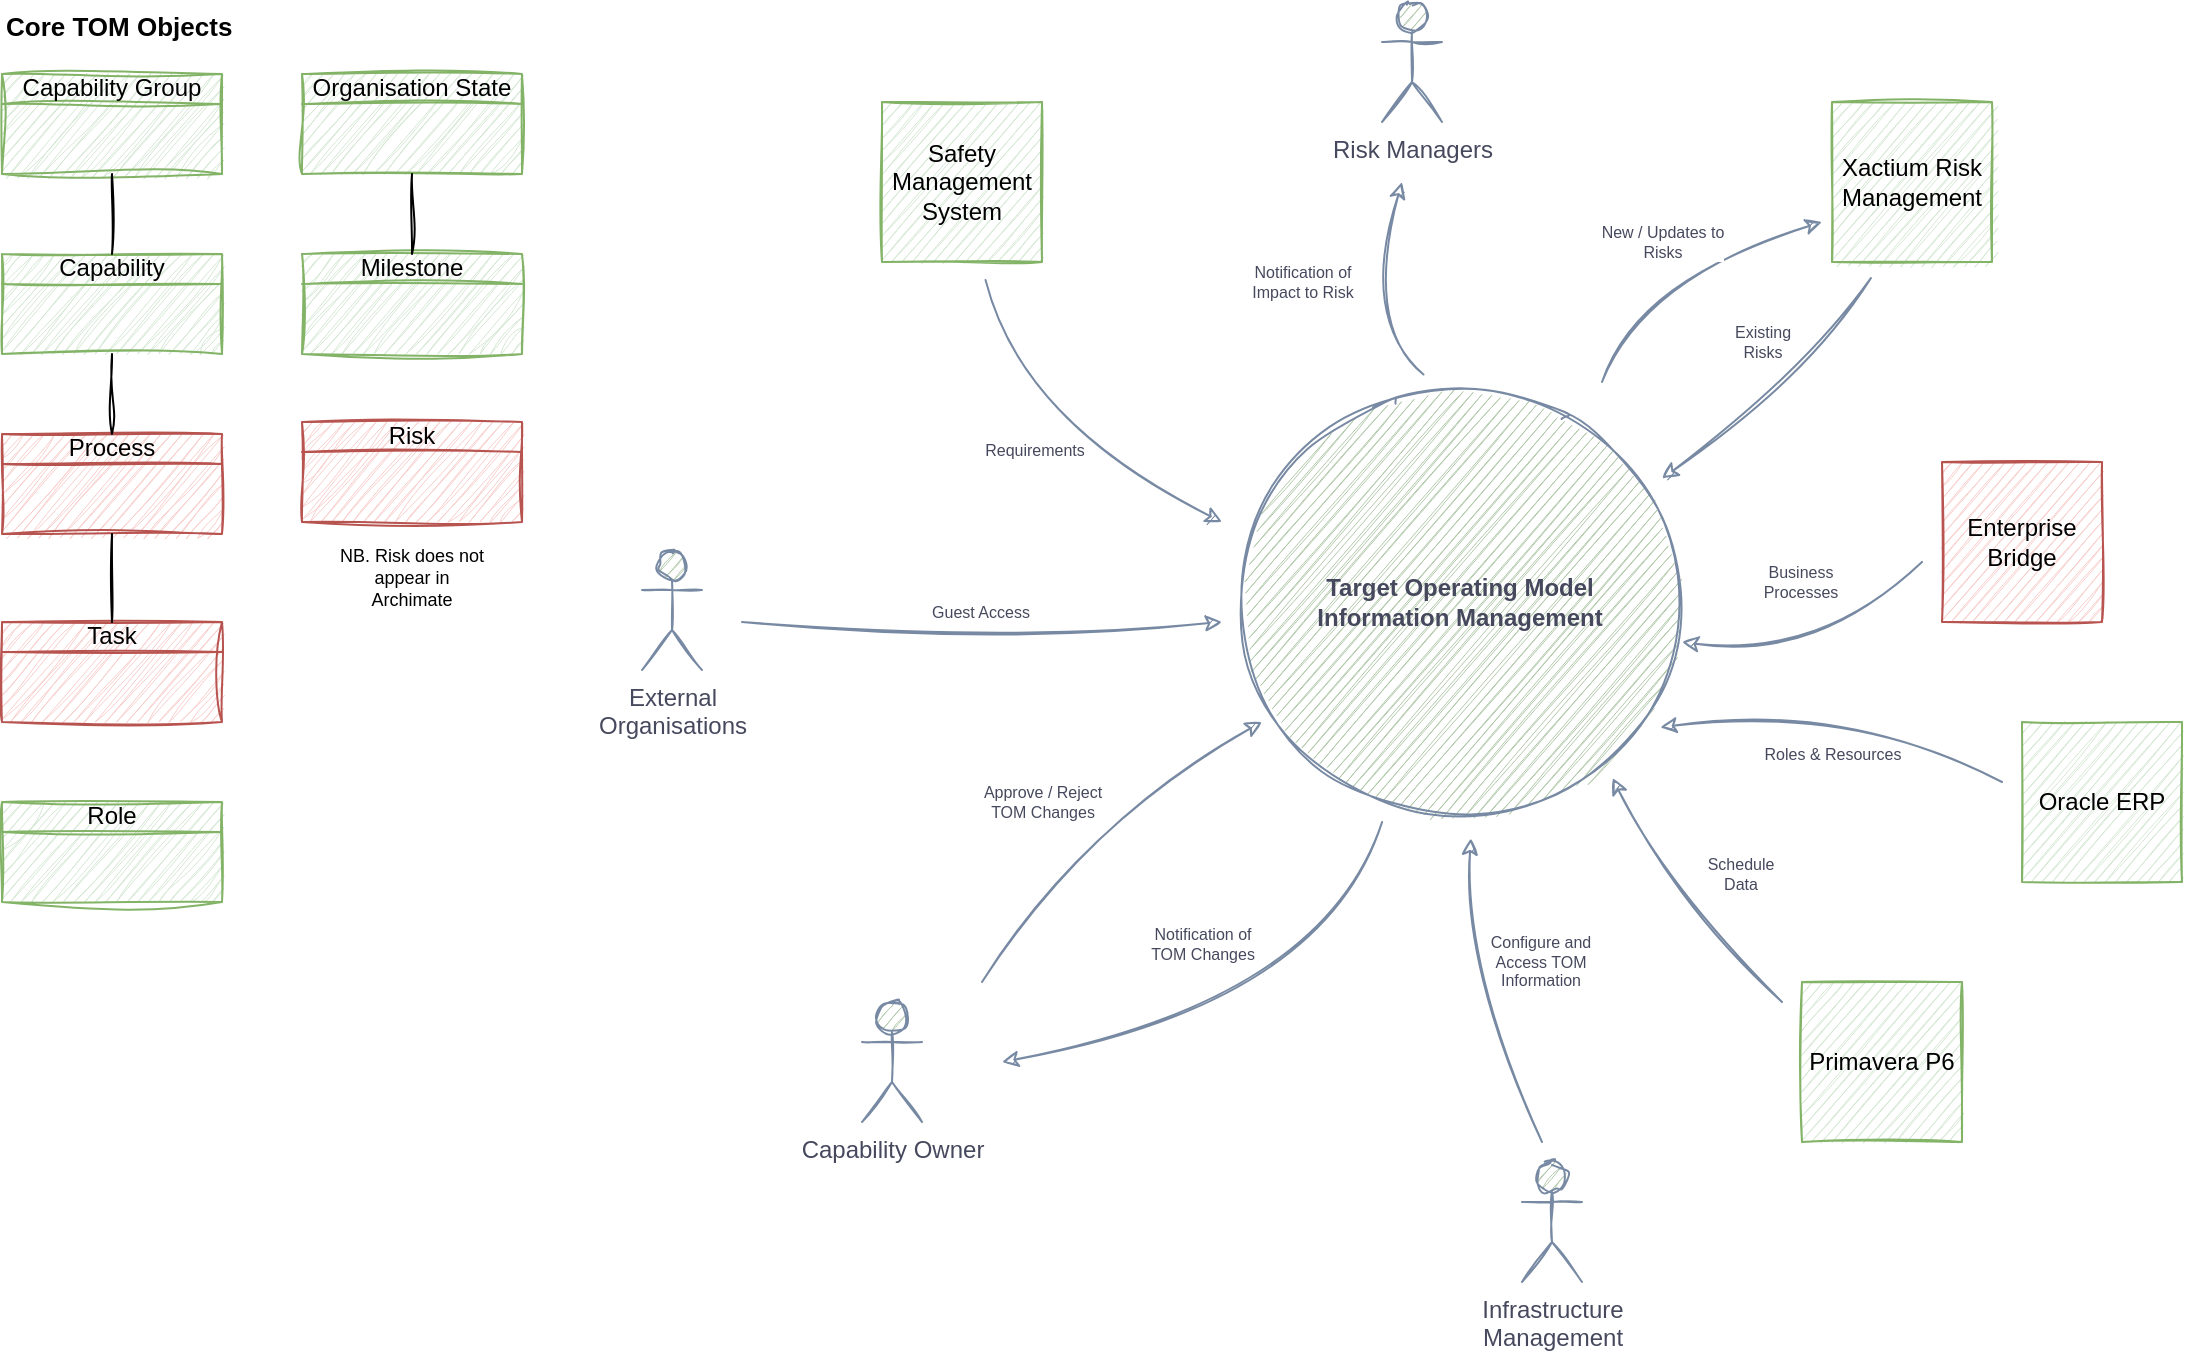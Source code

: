 <mxfile version="20.8.3" type="github" pages="3">
  <diagram id="i1r-ZCTMSqfyBvfkEAix" name="IM TOM Context Diagram">
    <mxGraphModel dx="1259" dy="708" grid="1" gridSize="10" guides="1" tooltips="1" connect="1" arrows="1" fold="1" page="1" pageScale="1" pageWidth="1169" pageHeight="827" math="0" shadow="0">
      <root>
        <mxCell id="0" />
        <mxCell id="1" parent="0" />
        <mxCell id="qk3rGnHoOybyoq6jBVtu-4" value="Capability" style="html=1;outlineConnect=0;whiteSpace=wrap;fillColor=#d5e8d4;shape=mxgraph.archimate3.businessObject;overflow=fill;sketch=1;curveFitting=1;jiggle=2;strokeColor=#82b366;" parent="1" vertex="1">
          <mxGeometry x="30" y="166" width="110" height="50" as="geometry" />
        </mxCell>
        <mxCell id="5AEGeh9E4lXkHmSnKk7K-1" value="Target Operating Model &lt;br&gt;Information Management" style="ellipse;whiteSpace=wrap;html=1;aspect=fixed;sketch=1;fillColor=#B2C9AB;strokeColor=#788AA3;fontColor=#46495D;fontStyle=1" parent="1" vertex="1">
          <mxGeometry x="649" y="230" width="220" height="220" as="geometry" />
        </mxCell>
        <mxCell id="5AEGeh9E4lXkHmSnKk7K-2" value="Enterprise Bridge" style="whiteSpace=wrap;html=1;aspect=fixed;sketch=1;fillColor=#f8cecc;strokeColor=#b85450;" parent="1" vertex="1">
          <mxGeometry x="1000" y="270" width="80" height="80" as="geometry" />
        </mxCell>
        <mxCell id="5AEGeh9E4lXkHmSnKk7K-3" value="Primavera P6" style="whiteSpace=wrap;html=1;aspect=fixed;sketch=1;fillColor=#d5e8d4;strokeColor=#82b366;" parent="1" vertex="1">
          <mxGeometry x="930" y="530" width="80" height="80" as="geometry" />
        </mxCell>
        <mxCell id="5AEGeh9E4lXkHmSnKk7K-4" value="Xactium Risk Management" style="whiteSpace=wrap;html=1;aspect=fixed;sketch=1;fillColor=#d5e8d4;strokeColor=#82b366;" parent="1" vertex="1">
          <mxGeometry x="945" y="90" width="80" height="80" as="geometry" />
        </mxCell>
        <mxCell id="5AEGeh9E4lXkHmSnKk7K-5" value="Schedule&lt;br&gt;Data" style="curved=1;endArrow=classic;html=1;rounded=0;entryX=0.847;entryY=0.9;entryDx=0;entryDy=0;startArrow=none;startFill=0;endFill=1;entryPerimeter=0;sketch=1;strokeColor=#788AA3;fontColor=#46495D;fontSize=8;" parent="1" target="5AEGeh9E4lXkHmSnKk7K-1" edge="1">
          <mxGeometry x="-0.155" y="-30" width="50" height="50" relative="1" as="geometry">
            <mxPoint x="920" y="540" as="sourcePoint" />
            <mxPoint x="874.94" y="360.02" as="targetPoint" />
            <Array as="points">
              <mxPoint x="860" y="480" />
            </Array>
            <mxPoint as="offset" />
          </mxGeometry>
        </mxCell>
        <mxCell id="5AEGeh9E4lXkHmSnKk7K-6" value="Safety Management System" style="whiteSpace=wrap;html=1;aspect=fixed;sketch=1;fillColor=#d5e8d4;strokeColor=#82b366;" parent="1" vertex="1">
          <mxGeometry x="470" y="90" width="80" height="80" as="geometry" />
        </mxCell>
        <mxCell id="5AEGeh9E4lXkHmSnKk7K-7" value="Requirements" style="curved=1;endArrow=classic;html=1;rounded=0;startArrow=none;startFill=0;endFill=1;sketch=1;strokeColor=#788AA3;fontColor=#46495D;fontSize=8;exitX=0.647;exitY=1.113;exitDx=0;exitDy=0;exitPerimeter=0;" parent="1" source="5AEGeh9E4lXkHmSnKk7K-6" edge="1">
          <mxGeometry x="-0.081" y="-10" width="50" height="50" relative="1" as="geometry">
            <mxPoint x="720" y="150" as="sourcePoint" />
            <mxPoint x="640" y="300" as="targetPoint" />
            <Array as="points">
              <mxPoint x="540" y="250" />
            </Array>
            <mxPoint as="offset" />
          </mxGeometry>
        </mxCell>
        <mxCell id="5AEGeh9E4lXkHmSnKk7K-8" value="New / Updates to&lt;br&gt;Risks" style="curved=1;endArrow=classic;html=1;rounded=0;startArrow=none;startFill=0;endFill=1;sketch=1;strokeColor=#788AA3;fontColor=#46495D;fontSize=8;" parent="1" edge="1">
          <mxGeometry x="-0.058" y="14" width="50" height="50" relative="1" as="geometry">
            <mxPoint x="830" y="230" as="sourcePoint" />
            <mxPoint x="940" y="150" as="targetPoint" />
            <Array as="points">
              <mxPoint x="850" y="178" />
            </Array>
            <mxPoint as="offset" />
          </mxGeometry>
        </mxCell>
        <mxCell id="5AEGeh9E4lXkHmSnKk7K-9" value="Existing&lt;br&gt;Risks" style="curved=1;endArrow=classic;html=1;rounded=0;startArrow=none;startFill=0;endFill=1;sketch=1;strokeColor=#788AA3;fontColor=#46495D;fontSize=8;entryX=0.959;entryY=0.219;entryDx=0;entryDy=0;entryPerimeter=0;exitX=0.243;exitY=1.101;exitDx=0;exitDy=0;exitPerimeter=0;" parent="1" source="5AEGeh9E4lXkHmSnKk7K-4" target="5AEGeh9E4lXkHmSnKk7K-1" edge="1">
          <mxGeometry x="-0.23" y="-28" width="50" height="50" relative="1" as="geometry">
            <mxPoint x="980" y="190" as="sourcePoint" />
            <mxPoint x="950" y="160" as="targetPoint" />
            <Array as="points">
              <mxPoint x="930" y="230" />
            </Array>
            <mxPoint as="offset" />
          </mxGeometry>
        </mxCell>
        <mxCell id="5AEGeh9E4lXkHmSnKk7K-11" value="Risk Managers&lt;br&gt;" style="shape=umlActor;verticalLabelPosition=bottom;verticalAlign=top;html=1;outlineConnect=0;rounded=0;sketch=1;fillColor=#B2C9AB;strokeColor=#788AA3;fontColor=#46495D;" parent="1" vertex="1">
          <mxGeometry x="720" y="40" width="30" height="60" as="geometry" />
        </mxCell>
        <mxCell id="5AEGeh9E4lXkHmSnKk7K-12" value="Business&lt;br&gt;Processes" style="curved=1;endArrow=classic;html=1;rounded=0;startArrow=none;startFill=0;endFill=1;sketch=1;strokeColor=#788AA3;fontColor=#46495D;fontSize=8;" parent="1" edge="1">
          <mxGeometry x="-0.3" y="-35" width="50" height="50" relative="1" as="geometry">
            <mxPoint x="990" y="320" as="sourcePoint" />
            <mxPoint x="870" y="360" as="targetPoint" />
            <Array as="points">
              <mxPoint x="940" y="370" />
            </Array>
            <mxPoint x="-1" as="offset" />
          </mxGeometry>
        </mxCell>
        <mxCell id="5AEGeh9E4lXkHmSnKk7K-13" value="Guest Access" style="curved=1;endArrow=classic;html=1;rounded=0;startArrow=none;startFill=0;endFill=1;sketch=1;strokeColor=#788AA3;fontColor=#46495D;fontSize=8;" parent="1" edge="1">
          <mxGeometry x="-0.015" y="15" width="50" height="50" relative="1" as="geometry">
            <mxPoint x="400" y="350" as="sourcePoint" />
            <mxPoint x="640" y="350" as="targetPoint" />
            <Array as="points">
              <mxPoint x="520" y="360" />
            </Array>
            <mxPoint as="offset" />
          </mxGeometry>
        </mxCell>
        <mxCell id="5AEGeh9E4lXkHmSnKk7K-16" value="Infrastructure&lt;br&gt;Management" style="shape=umlActor;verticalLabelPosition=bottom;verticalAlign=top;html=1;outlineConnect=0;rounded=0;sketch=1;fillColor=#B2C9AB;strokeColor=#788AA3;fontColor=#46495D;" parent="1" vertex="1">
          <mxGeometry x="790" y="620" width="30" height="60" as="geometry" />
        </mxCell>
        <mxCell id="5AEGeh9E4lXkHmSnKk7K-17" value="Approve / Reject&lt;br&gt;TOM Changes" style="curved=1;endArrow=classic;html=1;rounded=0;startArrow=none;startFill=0;endFill=1;sketch=1;strokeColor=#788AA3;fontColor=#46495D;fontSize=8;" parent="1" edge="1">
          <mxGeometry x="-0.065" y="22" width="50" height="50" relative="1" as="geometry">
            <mxPoint x="520" y="530" as="sourcePoint" />
            <mxPoint x="660" y="400" as="targetPoint" />
            <Array as="points">
              <mxPoint x="570" y="450" />
            </Array>
            <mxPoint as="offset" />
          </mxGeometry>
        </mxCell>
        <mxCell id="5AEGeh9E4lXkHmSnKk7K-18" value="Notification of &lt;br&gt;TOM Changes" style="curved=1;endArrow=classic;html=1;rounded=0;startArrow=none;startFill=0;endFill=1;sketch=1;strokeColor=#788AA3;fontColor=#46495D;fontSize=8;exitX=0.323;exitY=1;exitDx=0;exitDy=0;exitPerimeter=0;" parent="1" source="5AEGeh9E4lXkHmSnKk7K-1" edge="1">
          <mxGeometry x="0.151" y="-41" width="50" height="50" relative="1" as="geometry">
            <mxPoint x="500" y="540" as="sourcePoint" />
            <mxPoint x="530" y="570" as="targetPoint" />
            <Array as="points">
              <mxPoint x="690" y="540" />
            </Array>
            <mxPoint y="1" as="offset" />
          </mxGeometry>
        </mxCell>
        <mxCell id="5AEGeh9E4lXkHmSnKk7K-19" value="Notification of&lt;br&gt;Impact to Risk" style="curved=1;endArrow=classic;html=1;rounded=0;startArrow=none;startFill=0;endFill=1;sketch=1;strokeColor=#788AA3;fontColor=#46495D;fontSize=8;exitX=0.417;exitY=-0.017;exitDx=0;exitDy=0;exitPerimeter=0;" parent="1" source="5AEGeh9E4lXkHmSnKk7K-1" edge="1">
          <mxGeometry x="-0.092" y="34" width="50" height="50" relative="1" as="geometry">
            <mxPoint x="530" y="540" as="sourcePoint" />
            <mxPoint x="730" y="130" as="targetPoint" />
            <Array as="points">
              <mxPoint x="710" y="200" />
            </Array>
            <mxPoint as="offset" />
          </mxGeometry>
        </mxCell>
        <mxCell id="5AEGeh9E4lXkHmSnKk7K-20" value="Capability Owner" style="shape=umlActor;verticalLabelPosition=bottom;verticalAlign=top;html=1;outlineConnect=0;rounded=0;sketch=1;fillColor=#B2C9AB;strokeColor=#788AA3;fontColor=#46495D;" parent="1" vertex="1">
          <mxGeometry x="460" y="540" width="30" height="60" as="geometry" />
        </mxCell>
        <mxCell id="5AEGeh9E4lXkHmSnKk7K-21" value="Configure and&lt;br&gt;Access TOM&lt;br&gt;Information" style="curved=1;endArrow=classic;html=1;rounded=0;entryX=0.525;entryY=1.037;entryDx=0;entryDy=0;startArrow=none;startFill=0;endFill=1;entryPerimeter=0;sketch=1;strokeColor=#788AA3;fontColor=#46495D;fontSize=8;" parent="1" target="5AEGeh9E4lXkHmSnKk7K-1" edge="1">
          <mxGeometry x="0.025" y="-37" width="50" height="50" relative="1" as="geometry">
            <mxPoint x="800" y="610" as="sourcePoint" />
            <mxPoint x="845.34" y="438" as="targetPoint" />
            <Array as="points">
              <mxPoint x="760" y="520" />
            </Array>
            <mxPoint x="-1" as="offset" />
          </mxGeometry>
        </mxCell>
        <mxCell id="5AEGeh9E4lXkHmSnKk7K-10" value="External&lt;br&gt;Organisations" style="shape=umlActor;verticalLabelPosition=bottom;verticalAlign=top;html=1;outlineConnect=0;rounded=0;sketch=1;fillColor=#B2C9AB;strokeColor=#788AA3;fontColor=#46495D;" parent="1" vertex="1">
          <mxGeometry x="350" y="314" width="30" height="60" as="geometry" />
        </mxCell>
        <mxCell id="qk3rGnHoOybyoq6jBVtu-1" value="Oracle ERP" style="whiteSpace=wrap;html=1;aspect=fixed;sketch=1;fillColor=#d5e8d4;strokeColor=#82b366;" parent="1" vertex="1">
          <mxGeometry x="1040" y="400" width="80" height="80" as="geometry" />
        </mxCell>
        <mxCell id="qk3rGnHoOybyoq6jBVtu-2" value="Roles &amp;amp; Resources" style="curved=1;endArrow=classic;html=1;rounded=0;entryX=0.955;entryY=0.785;entryDx=0;entryDy=0;startArrow=none;startFill=0;endFill=1;entryPerimeter=0;sketch=1;strokeColor=#788AA3;fontColor=#46495D;fontSize=8;" parent="1" target="5AEGeh9E4lXkHmSnKk7K-1" edge="1">
          <mxGeometry x="-0.092" y="26" width="50" height="50" relative="1" as="geometry">
            <mxPoint x="1030" y="430" as="sourcePoint" />
            <mxPoint x="845.34" y="438" as="targetPoint" />
            <Array as="points">
              <mxPoint x="950" y="390" />
            </Array>
            <mxPoint as="offset" />
          </mxGeometry>
        </mxCell>
        <mxCell id="qk3rGnHoOybyoq6jBVtu-3" value="Capability Group" style="html=1;outlineConnect=0;whiteSpace=wrap;fillColor=#d5e8d4;shape=mxgraph.archimate3.businessObject;overflow=fill;sketch=1;curveFitting=1;jiggle=2;strokeColor=#82b366;" parent="1" vertex="1">
          <mxGeometry x="30" y="76" width="110" height="50" as="geometry" />
        </mxCell>
        <mxCell id="qk3rGnHoOybyoq6jBVtu-5" value="Process" style="html=1;outlineConnect=0;whiteSpace=wrap;fillColor=#f8cecc;shape=mxgraph.archimate3.businessObject;overflow=fill;sketch=1;curveFitting=1;jiggle=2;strokeColor=#b85450;" parent="1" vertex="1">
          <mxGeometry x="30" y="256" width="110" height="50" as="geometry" />
        </mxCell>
        <mxCell id="qk3rGnHoOybyoq6jBVtu-7" value="" style="endArrow=none;html=1;rounded=0;entryX=0.5;entryY=1;entryDx=0;entryDy=0;entryPerimeter=0;sketch=1;curveFitting=1;jiggle=2;" parent="1" source="qk3rGnHoOybyoq6jBVtu-5" target="qk3rGnHoOybyoq6jBVtu-4" edge="1">
          <mxGeometry width="50" height="50" relative="1" as="geometry">
            <mxPoint x="150" y="276" as="sourcePoint" />
            <mxPoint x="200" y="226" as="targetPoint" />
          </mxGeometry>
        </mxCell>
        <mxCell id="qk3rGnHoOybyoq6jBVtu-8" value="" style="endArrow=none;html=1;rounded=0;entryX=0.5;entryY=1;entryDx=0;entryDy=0;entryPerimeter=0;exitX=0.5;exitY=0;exitDx=0;exitDy=0;exitPerimeter=0;sketch=1;curveFitting=1;jiggle=2;" parent="1" source="qk3rGnHoOybyoq6jBVtu-4" target="qk3rGnHoOybyoq6jBVtu-3" edge="1">
          <mxGeometry width="50" height="50" relative="1" as="geometry">
            <mxPoint x="95" y="266" as="sourcePoint" />
            <mxPoint x="95" y="226" as="targetPoint" />
          </mxGeometry>
        </mxCell>
        <mxCell id="qk3rGnHoOybyoq6jBVtu-9" value="Task" style="html=1;outlineConnect=0;whiteSpace=wrap;fillColor=#f8cecc;shape=mxgraph.archimate3.businessObject;overflow=fill;sketch=1;curveFitting=1;jiggle=2;strokeColor=#b85450;" parent="1" vertex="1">
          <mxGeometry x="30" y="350" width="110" height="50" as="geometry" />
        </mxCell>
        <mxCell id="qk3rGnHoOybyoq6jBVtu-10" value="" style="endArrow=none;html=1;rounded=0;entryX=0.5;entryY=1;entryDx=0;entryDy=0;entryPerimeter=0;sketch=1;curveFitting=1;jiggle=2;exitX=0.5;exitY=0;exitDx=0;exitDy=0;exitPerimeter=0;" parent="1" source="qk3rGnHoOybyoq6jBVtu-9" target="qk3rGnHoOybyoq6jBVtu-5" edge="1">
          <mxGeometry width="50" height="50" relative="1" as="geometry">
            <mxPoint x="95" y="266" as="sourcePoint" />
            <mxPoint x="95" y="226" as="targetPoint" />
          </mxGeometry>
        </mxCell>
        <mxCell id="qk3rGnHoOybyoq6jBVtu-11" value="Organisation State" style="html=1;outlineConnect=0;whiteSpace=wrap;fillColor=#d5e8d4;shape=mxgraph.archimate3.businessObject;overflow=fill;sketch=1;curveFitting=1;jiggle=2;strokeColor=#82b366;" parent="1" vertex="1">
          <mxGeometry x="180" y="76" width="110" height="50" as="geometry" />
        </mxCell>
        <mxCell id="qk3rGnHoOybyoq6jBVtu-12" value="Milestone" style="html=1;outlineConnect=0;whiteSpace=wrap;fillColor=#d5e8d4;shape=mxgraph.archimate3.businessObject;overflow=fill;sketch=1;curveFitting=1;jiggle=2;strokeColor=#82b366;" parent="1" vertex="1">
          <mxGeometry x="180" y="166" width="110" height="50" as="geometry" />
        </mxCell>
        <mxCell id="qk3rGnHoOybyoq6jBVtu-15" value="" style="endArrow=none;html=1;rounded=0;entryX=0.5;entryY=1;entryDx=0;entryDy=0;entryPerimeter=0;exitX=0.5;exitY=0;exitDx=0;exitDy=0;exitPerimeter=0;sketch=1;curveFitting=1;jiggle=2;" parent="1" source="qk3rGnHoOybyoq6jBVtu-12" target="qk3rGnHoOybyoq6jBVtu-11" edge="1">
          <mxGeometry width="50" height="50" relative="1" as="geometry">
            <mxPoint x="95" y="176" as="sourcePoint" />
            <mxPoint x="95" y="136" as="targetPoint" />
          </mxGeometry>
        </mxCell>
        <mxCell id="Qeo9wmbYOwmH1zV_UKUF-1" value="Core TOM Objects" style="text;strokeColor=none;fillColor=none;html=1;fontSize=13;fontStyle=1;verticalAlign=middle;align=left;" parent="1" vertex="1">
          <mxGeometry x="30" y="40" width="260" height="24" as="geometry" />
        </mxCell>
        <mxCell id="Qeo9wmbYOwmH1zV_UKUF-5" value="Risk" style="html=1;outlineConnect=0;whiteSpace=wrap;fillColor=#f8cecc;shape=mxgraph.archimate3.businessObject;overflow=fill;sketch=1;curveFitting=1;jiggle=2;strokeColor=#b85450;" parent="1" vertex="1">
          <mxGeometry x="180" y="250" width="110" height="50" as="geometry" />
        </mxCell>
        <mxCell id="Qeo9wmbYOwmH1zV_UKUF-6" value="Role" style="html=1;outlineConnect=0;whiteSpace=wrap;fillColor=#d5e8d4;shape=mxgraph.archimate3.businessObject;overflow=fill;sketch=1;curveFitting=1;jiggle=2;strokeColor=#82b366;" parent="1" vertex="1">
          <mxGeometry x="30" y="440" width="110" height="50" as="geometry" />
        </mxCell>
        <mxCell id="Qeo9wmbYOwmH1zV_UKUF-7" value="NB. Risk does not appear in Archimate" style="text;html=1;strokeColor=none;fillColor=none;align=center;verticalAlign=middle;whiteSpace=wrap;rounded=0;fontSize=9;" parent="1" vertex="1">
          <mxGeometry x="195" y="306" width="80" height="44" as="geometry" />
        </mxCell>
      </root>
    </mxGraphModel>
  </diagram>
  <diagram id="ZLQFWOVWHKN_zhoa3P1L" name="IT Orbus Context">
    <mxGraphModel dx="1481" dy="833" grid="1" gridSize="10" guides="1" tooltips="1" connect="1" arrows="1" fold="1" page="1" pageScale="1" pageWidth="1169" pageHeight="827" math="0" shadow="0">
      <root>
        <mxCell id="0" />
        <mxCell id="1" parent="0" />
        <mxCell id="FVv5zWP96P7qH3IZ2VIL-1" value="Enterprise Architecture&lt;br&gt;Information Management" style="ellipse;whiteSpace=wrap;html=1;aspect=fixed;sketch=1;fillColor=#B2C9AB;strokeColor=#788AA3;fontColor=#46495D;fontStyle=1" parent="1" vertex="1">
          <mxGeometry x="590" y="302" width="220" height="220" as="geometry" />
        </mxCell>
        <mxCell id="C-wUpakT2WixYSqwnOht-1" value="Solution&lt;br&gt;Architects" style="shape=umlActor;verticalLabelPosition=bottom;verticalAlign=top;html=1;outlineConnect=0;rounded=0;sketch=1;fillColor=#B2C9AB;strokeColor=#788AA3;fontColor=#46495D;" parent="1" vertex="1">
          <mxGeometry x="600" y="80" width="30" height="60" as="geometry" />
        </mxCell>
        <mxCell id="C-wUpakT2WixYSqwnOht-2" value="IT SLT" style="shape=umlActor;verticalLabelPosition=bottom;verticalAlign=top;html=1;outlineConnect=0;rounded=0;sketch=1;fillColor=#B2C9AB;strokeColor=#788AA3;fontColor=#46495D;" parent="1" vertex="1">
          <mxGeometry x="1010" y="532" width="30" height="60" as="geometry" />
        </mxCell>
        <mxCell id="C-wUpakT2WixYSqwnOht-3" value="Enterprise&lt;br&gt;Architects" style="shape=umlActor;verticalLabelPosition=bottom;verticalAlign=top;html=1;outlineConnect=0;rounded=0;sketch=1;fillColor=#B2C9AB;strokeColor=#788AA3;fontColor=#46495D;" parent="1" vertex="1">
          <mxGeometry x="920" y="162" width="30" height="60" as="geometry" />
        </mxCell>
        <mxCell id="C-wUpakT2WixYSqwnOht-4" value="Product&lt;br&gt;Owners" style="shape=umlActor;verticalLabelPosition=bottom;verticalAlign=top;html=1;outlineConnect=0;rounded=0;sketch=1;fillColor=#B2C9AB;strokeColor=#788AA3;fontColor=#46495D;" parent="1" vertex="1">
          <mxGeometry x="1000" y="352" width="30" height="60" as="geometry" />
        </mxCell>
        <mxCell id="2n12v_qilhQ9wqg35Ykj-1" value="Core EA Objects (Archimate Metamodel)" style="text;strokeColor=none;fillColor=none;html=1;fontSize=13;fontStyle=1;verticalAlign=middle;align=left;" parent="1" vertex="1">
          <mxGeometry x="10" y="38" width="260" height="24" as="geometry" />
        </mxCell>
        <mxCell id="9MuzAm8sRQxQg9D2PgER-1" value="Capability" style="html=1;outlineConnect=0;whiteSpace=wrap;fillColor=#ffe6cc;shape=mxgraph.archimate3.businessObject;overflow=fill;sketch=1;curveFitting=1;jiggle=2;strokeColor=#d79b00;" parent="1" vertex="1">
          <mxGeometry x="10" y="64" width="110" height="50" as="geometry" />
        </mxCell>
        <mxCell id="sbDaumwnrzYOEA-mAEXr-2" value="Goal" style="html=1;outlineConnect=0;whiteSpace=wrap;fillColor=#e1d5e7;shape=mxgraph.archimate3.businessObject;overflow=fill;sketch=1;curveFitting=1;jiggle=2;strokeColor=#9673a6;" parent="1" vertex="1">
          <mxGeometry x="130" y="64" width="110" height="50" as="geometry" />
        </mxCell>
        <mxCell id="-hAzDeHEm654IWTeYz6E-1" value="Work Package" style="html=1;outlineConnect=0;whiteSpace=wrap;fillColor=#f8cecc;shape=mxgraph.archimate3.businessObject;overflow=fill;sketch=1;curveFitting=1;jiggle=2;strokeColor=#b85450;" parent="1" vertex="1">
          <mxGeometry x="130" y="180" width="110" height="50" as="geometry" />
        </mxCell>
        <mxCell id="-hAzDeHEm654IWTeYz6E-2" value="Outcome" style="html=1;outlineConnect=0;whiteSpace=wrap;fillColor=#e1d5e7;shape=mxgraph.archimate3.businessObject;overflow=fill;sketch=1;curveFitting=1;jiggle=2;strokeColor=#9673a6;" parent="1" vertex="1">
          <mxGeometry x="130" y="120" width="110" height="50" as="geometry" />
        </mxCell>
        <mxCell id="-hAzDeHEm654IWTeYz6E-3" value="Application Service" style="html=1;outlineConnect=0;whiteSpace=wrap;fillColor=#dae8fc;shape=mxgraph.archimate3.businessObject;overflow=fill;sketch=1;curveFitting=1;jiggle=2;strokeColor=#6c8ebf;" parent="1" vertex="1">
          <mxGeometry x="10" y="180" width="110" height="50" as="geometry" />
        </mxCell>
        <mxCell id="-hAzDeHEm654IWTeYz6E-4" value="Plateau" style="html=1;outlineConnect=0;whiteSpace=wrap;fillColor=#d5e8d4;shape=mxgraph.archimate3.businessObject;overflow=fill;sketch=1;curveFitting=1;jiggle=2;strokeColor=#82b366;" parent="1" vertex="1">
          <mxGeometry x="10" y="120" width="110" height="50" as="geometry" />
        </mxCell>
        <mxCell id="-hAzDeHEm654IWTeYz6E-6" value="Application Component" style="html=1;outlineConnect=0;whiteSpace=wrap;fillColor=#dae8fc;shape=mxgraph.archimate3.businessObject;overflow=fill;sketch=1;curveFitting=1;jiggle=2;strokeColor=#6c8ebf;" parent="1" vertex="1">
          <mxGeometry x="10" y="240" width="110" height="50" as="geometry" />
        </mxCell>
        <mxCell id="-hAzDeHEm654IWTeYz6E-7" value="Map to Corporate Milestones" style="text;html=1;strokeColor=none;fillColor=none;align=left;verticalAlign=middle;whiteSpace=wrap;rounded=0;fontSize=10;" parent="1" vertex="1">
          <mxGeometry x="284" y="130" width="140" height="30" as="geometry" />
        </mxCell>
        <mxCell id="-hAzDeHEm654IWTeYz6E-8" value="Map to IT Projects&lt;br&gt;Map to Business Service / Product" style="text;html=1;strokeColor=none;fillColor=none;align=left;verticalAlign=middle;whiteSpace=wrap;rounded=0;fontSize=10;" parent="1" vertex="1">
          <mxGeometry x="284" y="190" width="160" height="30" as="geometry" />
        </mxCell>
        <mxCell id="93ms2jAiU5BK-KCquyzE-1" value="Primavera P6" style="whiteSpace=wrap;html=1;aspect=fixed;sketch=1;fillColor=#d5e8d4;strokeColor=#82b366;" parent="1" vertex="1">
          <mxGeometry x="814.66" y="634" width="80" height="80" as="geometry" />
        </mxCell>
        <mxCell id="93ms2jAiU5BK-KCquyzE-2" value="Corporate Milestones" style="curved=1;endArrow=classic;html=1;rounded=0;entryX=0.847;entryY=0.9;entryDx=0;entryDy=0;startArrow=none;startFill=0;endFill=1;entryPerimeter=0;sketch=1;strokeColor=#788AA3;fontColor=#46495D;fontSize=8;" parent="1" edge="1">
          <mxGeometry x="-0.155" y="-30" width="50" height="50" relative="1" as="geometry">
            <mxPoint x="804.66" y="644" as="sourcePoint" />
            <mxPoint x="720.0" y="532" as="targetPoint" />
            <Array as="points">
              <mxPoint x="744.66" y="584" />
            </Array>
            <mxPoint as="offset" />
          </mxGeometry>
        </mxCell>
        <mxCell id="5ZIyuqTt5ImsdFRbtDPz-1" value="Service Now" style="whiteSpace=wrap;html=1;aspect=fixed;sketch=1;fillColor=#d5e8d4;strokeColor=#82b366;" parent="1" vertex="1">
          <mxGeometry x="510.0" y="644" width="80" height="80" as="geometry" />
        </mxCell>
        <mxCell id="5ZIyuqTt5ImsdFRbtDPz-2" value="Sparx EA" style="whiteSpace=wrap;html=1;aspect=fixed;sketch=1;fillColor=#d5e8d4;strokeColor=#82b366;" parent="1" vertex="1">
          <mxGeometry x="360.0" y="492" width="80" height="80" as="geometry" />
        </mxCell>
        <mxCell id="5ZIyuqTt5ImsdFRbtDPz-4" value="Application&lt;br&gt;Components" style="curved=1;endArrow=classic;html=1;rounded=0;startArrow=none;startFill=0;endFill=1;sketch=1;strokeColor=#788AA3;fontColor=#46495D;fontSize=8;" parent="1" edge="1">
          <mxGeometry x="-0.155" y="-30" width="50" height="50" relative="1" as="geometry">
            <mxPoint x="620" y="512" as="sourcePoint" />
            <mxPoint x="550" y="632" as="targetPoint" />
            <Array as="points">
              <mxPoint x="560" y="552" />
            </Array>
            <mxPoint as="offset" />
          </mxGeometry>
        </mxCell>
        <mxCell id="5ZIyuqTt5ImsdFRbtDPz-6" value="Plateaus,&lt;br&gt;Work Packages" style="curved=1;endArrow=classic;html=1;rounded=0;startArrow=none;startFill=0;endFill=1;sketch=1;strokeColor=#788AA3;fontColor=#46495D;fontSize=8;" parent="1" edge="1">
          <mxGeometry x="-0.155" y="-30" width="50" height="50" relative="1" as="geometry">
            <mxPoint x="610" y="652" as="sourcePoint" />
            <mxPoint x="680" y="532" as="targetPoint" />
            <Array as="points">
              <mxPoint x="660" y="582" />
            </Array>
            <mxPoint as="offset" />
          </mxGeometry>
        </mxCell>
        <mxCell id="5ZIyuqTt5ImsdFRbtDPz-5" value="Conceptual&lt;br&gt;Data&lt;br&gt;Entities" style="curved=1;endArrow=classic;html=1;rounded=0;startArrow=none;startFill=0;endFill=1;sketch=1;strokeColor=#788AA3;fontColor=#46495D;fontSize=8;" parent="1" edge="1">
          <mxGeometry x="-0.155" y="-30" width="50" height="50" relative="1" as="geometry">
            <mxPoint x="450" y="482" as="sourcePoint" />
            <mxPoint x="580" y="412" as="targetPoint" />
            <Array as="points">
              <mxPoint x="500" y="422" />
            </Array>
            <mxPoint as="offset" />
          </mxGeometry>
        </mxCell>
        <mxCell id="SsIzcZFwOaU-s9eXo7TH-1" value="Product Roadmaps" style="curved=1;endArrow=classic;html=1;rounded=0;startArrow=none;startFill=0;endFill=1;sketch=1;strokeColor=#788AA3;fontColor=#46495D;fontSize=8;" edge="1" parent="1">
          <mxGeometry x="-0.015" y="-13" width="50" height="50" relative="1" as="geometry">
            <mxPoint x="970" y="392" as="sourcePoint" />
            <mxPoint x="820" y="392" as="targetPoint" />
            <Array as="points">
              <mxPoint x="890" y="362" />
            </Array>
            <mxPoint as="offset" />
          </mxGeometry>
        </mxCell>
        <mxCell id="SsIzcZFwOaU-s9eXo7TH-2" value="Application&lt;br&gt;Interface" style="html=1;outlineConnect=0;whiteSpace=wrap;fillColor=#dae8fc;shape=mxgraph.archimate3.businessObject;overflow=fill;sketch=1;curveFitting=1;jiggle=2;strokeColor=#6c8ebf;" vertex="1" parent="1">
          <mxGeometry x="10" y="305" width="110" height="50" as="geometry" />
        </mxCell>
        <mxCell id="SsIzcZFwOaU-s9eXo7TH-3" value="Application Services, &lt;br&gt;Components &amp;amp; Interfaces,&lt;br&gt;Solution Architecture Views" style="curved=1;endArrow=classic;html=1;rounded=0;startArrow=none;startFill=0;endFill=1;sketch=1;strokeColor=#788AA3;fontColor=#46495D;fontSize=8;" edge="1" parent="1">
          <mxGeometry x="-0.107" y="3" width="50" height="50" relative="1" as="geometry">
            <mxPoint x="610" y="190" as="sourcePoint" />
            <mxPoint x="600" y="300" as="targetPoint" />
            <Array as="points">
              <mxPoint x="570" y="250" />
            </Array>
            <mxPoint y="-1" as="offset" />
          </mxGeometry>
        </mxCell>
        <mxCell id="SsIzcZFwOaU-s9eXo7TH-4" value="Capabilities,&amp;nbsp;&lt;br&gt;Capability Realisation" style="curved=1;endArrow=classic;html=1;rounded=0;startArrow=none;startFill=0;endFill=1;sketch=1;strokeColor=#788AA3;fontColor=#46495D;fontSize=8;" edge="1" parent="1">
          <mxGeometry x="-0.015" y="-13" width="50" height="50" relative="1" as="geometry">
            <mxPoint x="890" y="242" as="sourcePoint" />
            <mxPoint x="770" y="292" as="targetPoint" />
            <Array as="points">
              <mxPoint x="800" y="242" />
            </Array>
            <mxPoint as="offset" />
          </mxGeometry>
        </mxCell>
        <mxCell id="SsIzcZFwOaU-s9eXo7TH-5" value="" style="shape=flexArrow;endArrow=classic;html=1;rounded=0;" edge="1" parent="1">
          <mxGeometry width="50" height="50" relative="1" as="geometry">
            <mxPoint x="250" y="204.5" as="sourcePoint" />
            <mxPoint x="280" y="204.5" as="targetPoint" />
          </mxGeometry>
        </mxCell>
        <mxCell id="SsIzcZFwOaU-s9eXo7TH-8" value="" style="shape=flexArrow;endArrow=classic;html=1;rounded=0;" edge="1" parent="1">
          <mxGeometry width="50" height="50" relative="1" as="geometry">
            <mxPoint x="250" y="144.83" as="sourcePoint" />
            <mxPoint x="280" y="144.83" as="targetPoint" />
          </mxGeometry>
        </mxCell>
        <mxCell id="SsIzcZFwOaU-s9eXo7TH-9" value="Application Landscape,&lt;br&gt;Contextual Data Model,,&lt;br&gt;Solution Architecture Views" style="curved=1;endArrow=classic;html=1;rounded=0;startArrow=none;startFill=0;endFill=1;sketch=1;strokeColor=#788AA3;fontColor=#46495D;fontSize=8;" edge="1" parent="1">
          <mxGeometry x="0.091" y="-20" width="50" height="50" relative="1" as="geometry">
            <mxPoint x="680" y="280" as="sourcePoint" />
            <mxPoint x="650" y="180" as="targetPoint" />
            <Array as="points">
              <mxPoint x="680" y="220" />
            </Array>
            <mxPoint x="4" y="12" as="offset" />
          </mxGeometry>
        </mxCell>
      </root>
    </mxGraphModel>
  </diagram>
  <diagram id="bZnVjceU8LjFMWuEVN5u" name="EA Scenarios">
    <mxGraphModel dx="1259" dy="708" grid="1" gridSize="10" guides="1" tooltips="1" connect="1" arrows="1" fold="1" page="1" pageScale="1" pageWidth="1169" pageHeight="827" math="0" shadow="0">
      <root>
        <mxCell id="0" />
        <mxCell id="1" parent="0" />
      </root>
    </mxGraphModel>
  </diagram>
</mxfile>
